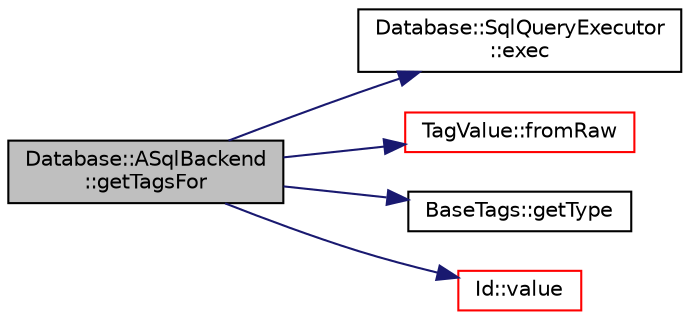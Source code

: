 digraph "Database::ASqlBackend::getTagsFor"
{
 // LATEX_PDF_SIZE
  edge [fontname="Helvetica",fontsize="10",labelfontname="Helvetica",labelfontsize="10"];
  node [fontname="Helvetica",fontsize="10",shape=record];
  rankdir="LR";
  Node1 [label="Database::ASqlBackend\l::getTagsFor",height=0.2,width=0.4,color="black", fillcolor="grey75", style="filled", fontcolor="black",tooltip="get all tags assigned to photo"];
  Node1 -> Node2 [color="midnightblue",fontsize="10",style="solid",fontname="Helvetica"];
  Node2 [label="Database::SqlQueryExecutor\l::exec",height=0.2,width=0.4,color="black", fillcolor="white", style="filled",URL="$class_database_1_1_sql_query_executor.html#a92b20d0dac92b5fa49b9184f8e341a94",tooltip=" "];
  Node1 -> Node3 [color="midnightblue",fontsize="10",style="solid",fontname="Helvetica"];
  Node3 [label="TagValue::fromRaw",height=0.2,width=0.4,color="red", fillcolor="white", style="filled",URL="$class_tag_value.html#a23a09559a3f5de9a89b8a237fc2af081",tooltip=" "];
  Node1 -> Node6 [color="midnightblue",fontsize="10",style="solid",fontname="Helvetica"];
  Node6 [label="BaseTags::getType",height=0.2,width=0.4,color="black", fillcolor="white", style="filled",URL="$class_base_tags.html#a440585d38153e073f47134a7f04e6f5e",tooltip="Get structure describing tag."];
  Node1 -> Node7 [color="midnightblue",fontsize="10",style="solid",fontname="Helvetica"];
  Node7 [label="Id::value",height=0.2,width=0.4,color="red", fillcolor="white", style="filled",URL="$class_id.html#ae90d3cdcd4103e44499e82622a27e4cb",tooltip=" "];
}
